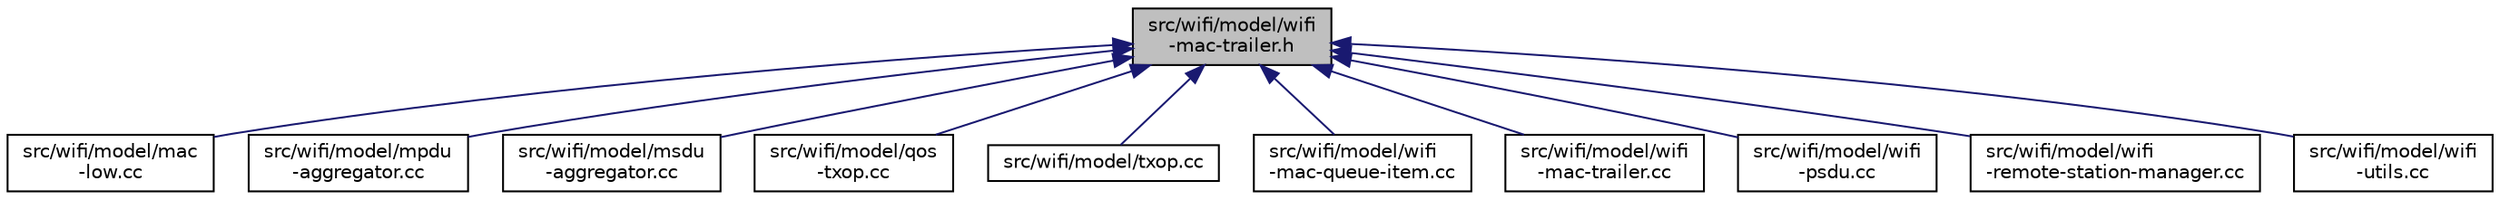 digraph "src/wifi/model/wifi-mac-trailer.h"
{
 // LATEX_PDF_SIZE
  edge [fontname="Helvetica",fontsize="10",labelfontname="Helvetica",labelfontsize="10"];
  node [fontname="Helvetica",fontsize="10",shape=record];
  Node1 [label="src/wifi/model/wifi\l-mac-trailer.h",height=0.2,width=0.4,color="black", fillcolor="grey75", style="filled", fontcolor="black",tooltip=" "];
  Node1 -> Node2 [dir="back",color="midnightblue",fontsize="10",style="solid",fontname="Helvetica"];
  Node2 [label="src/wifi/model/mac\l-low.cc",height=0.2,width=0.4,color="black", fillcolor="white", style="filled",URL="$mac-low_8cc.html",tooltip=" "];
  Node1 -> Node3 [dir="back",color="midnightblue",fontsize="10",style="solid",fontname="Helvetica"];
  Node3 [label="src/wifi/model/mpdu\l-aggregator.cc",height=0.2,width=0.4,color="black", fillcolor="white", style="filled",URL="$mpdu-aggregator_8cc.html",tooltip=" "];
  Node1 -> Node4 [dir="back",color="midnightblue",fontsize="10",style="solid",fontname="Helvetica"];
  Node4 [label="src/wifi/model/msdu\l-aggregator.cc",height=0.2,width=0.4,color="black", fillcolor="white", style="filled",URL="$msdu-aggregator_8cc.html",tooltip=" "];
  Node1 -> Node5 [dir="back",color="midnightblue",fontsize="10",style="solid",fontname="Helvetica"];
  Node5 [label="src/wifi/model/qos\l-txop.cc",height=0.2,width=0.4,color="black", fillcolor="white", style="filled",URL="$qos-txop_8cc.html",tooltip=" "];
  Node1 -> Node6 [dir="back",color="midnightblue",fontsize="10",style="solid",fontname="Helvetica"];
  Node6 [label="src/wifi/model/txop.cc",height=0.2,width=0.4,color="black", fillcolor="white", style="filled",URL="$txop_8cc.html",tooltip=" "];
  Node1 -> Node7 [dir="back",color="midnightblue",fontsize="10",style="solid",fontname="Helvetica"];
  Node7 [label="src/wifi/model/wifi\l-mac-queue-item.cc",height=0.2,width=0.4,color="black", fillcolor="white", style="filled",URL="$wifi-mac-queue-item_8cc.html",tooltip=" "];
  Node1 -> Node8 [dir="back",color="midnightblue",fontsize="10",style="solid",fontname="Helvetica"];
  Node8 [label="src/wifi/model/wifi\l-mac-trailer.cc",height=0.2,width=0.4,color="black", fillcolor="white", style="filled",URL="$wifi-mac-trailer_8cc.html",tooltip=" "];
  Node1 -> Node9 [dir="back",color="midnightblue",fontsize="10",style="solid",fontname="Helvetica"];
  Node9 [label="src/wifi/model/wifi\l-psdu.cc",height=0.2,width=0.4,color="black", fillcolor="white", style="filled",URL="$wifi-psdu_8cc.html",tooltip=" "];
  Node1 -> Node10 [dir="back",color="midnightblue",fontsize="10",style="solid",fontname="Helvetica"];
  Node10 [label="src/wifi/model/wifi\l-remote-station-manager.cc",height=0.2,width=0.4,color="black", fillcolor="white", style="filled",URL="$wifi-remote-station-manager_8cc.html",tooltip=" "];
  Node1 -> Node11 [dir="back",color="midnightblue",fontsize="10",style="solid",fontname="Helvetica"];
  Node11 [label="src/wifi/model/wifi\l-utils.cc",height=0.2,width=0.4,color="black", fillcolor="white", style="filled",URL="$wifi-utils_8cc.html",tooltip=" "];
}
